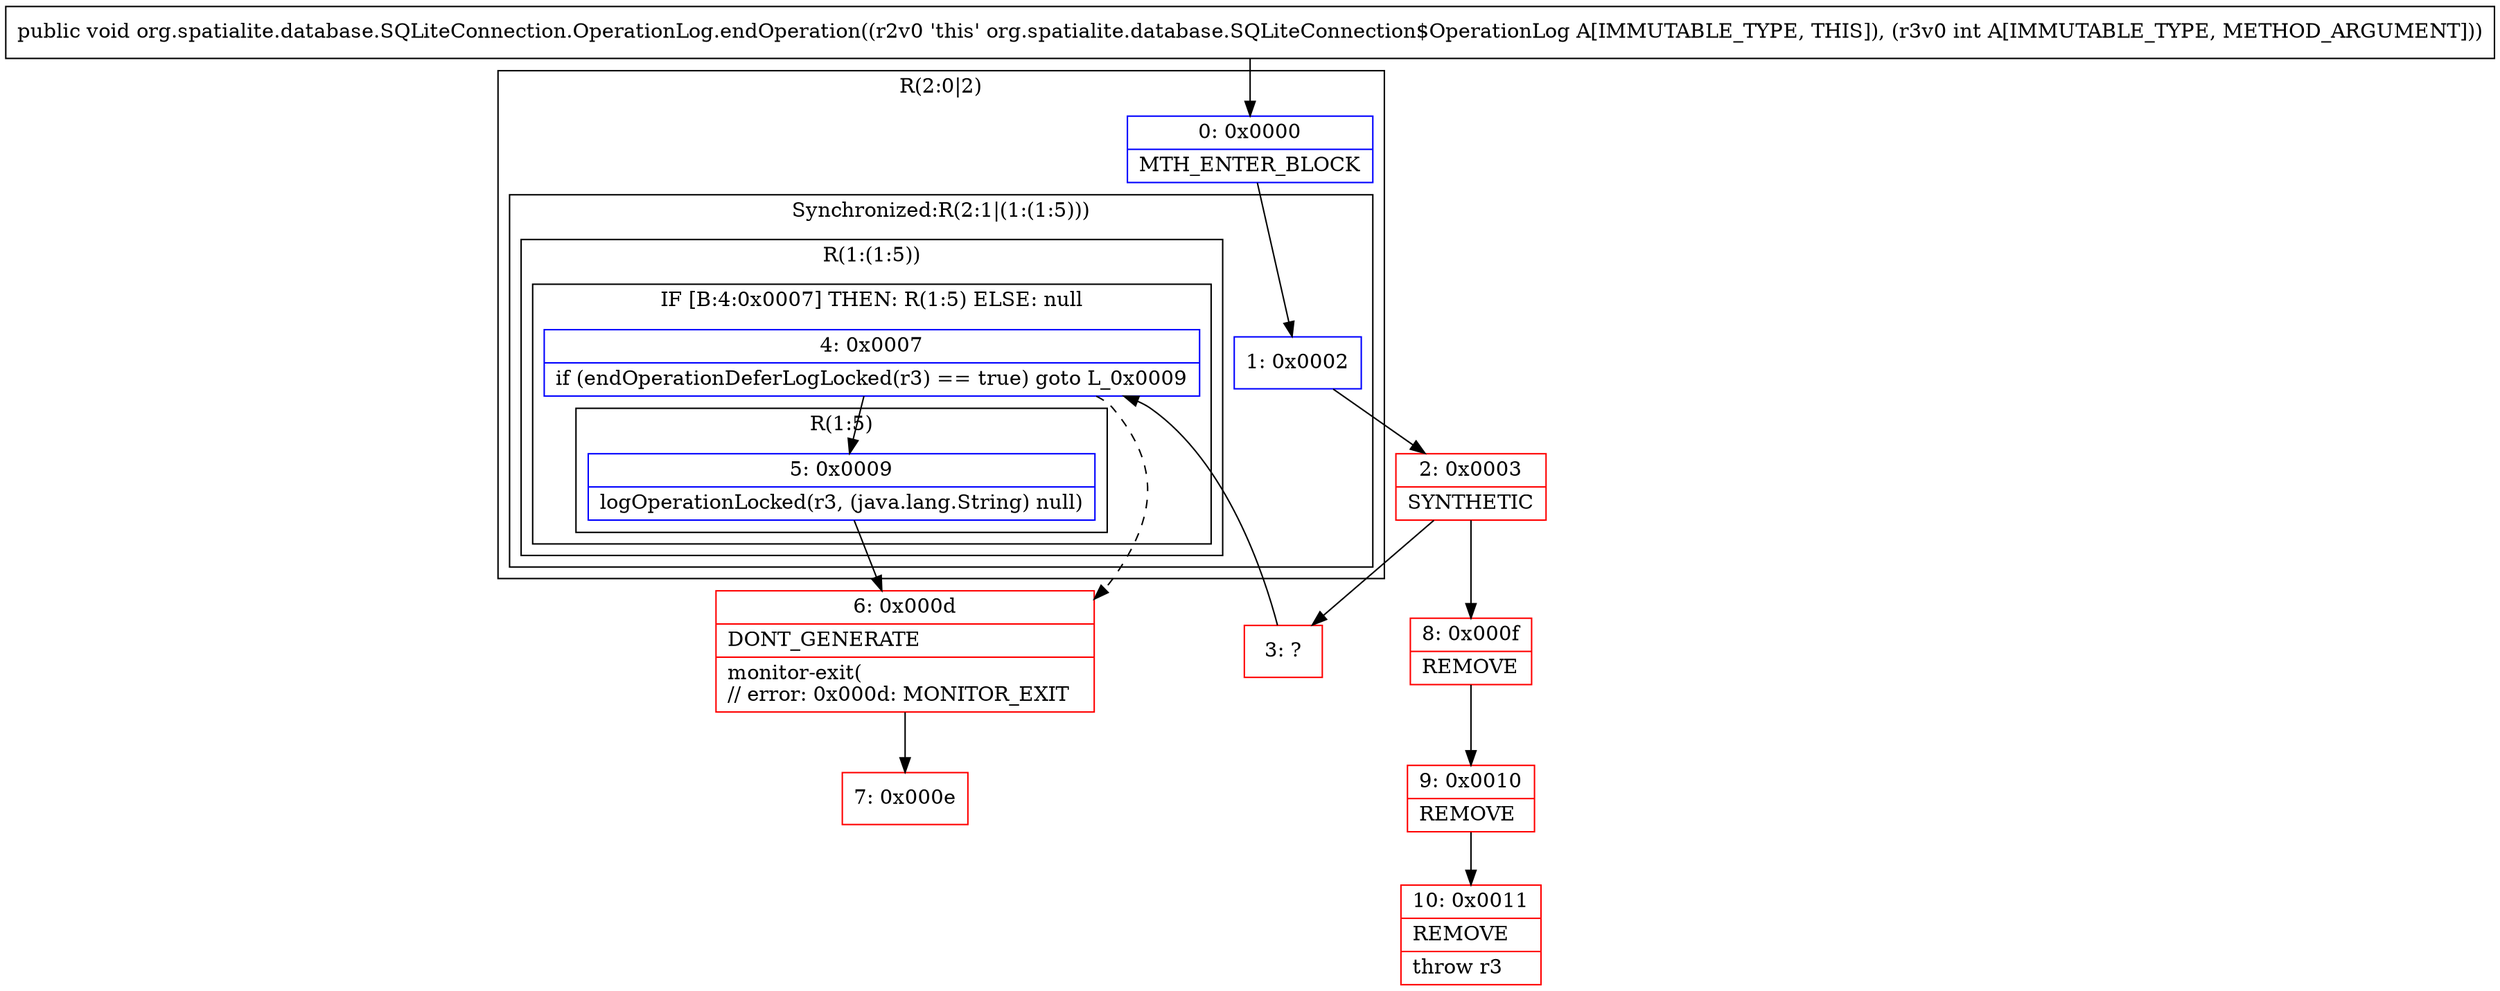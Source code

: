 digraph "CFG fororg.spatialite.database.SQLiteConnection.OperationLog.endOperation(I)V" {
subgraph cluster_Region_430059455 {
label = "R(2:0|2)";
node [shape=record,color=blue];
Node_0 [shape=record,label="{0\:\ 0x0000|MTH_ENTER_BLOCK\l}"];
subgraph cluster_SynchronizedRegion_1716543551 {
label = "Synchronized:R(2:1|(1:(1:5)))";
node [shape=record,color=blue];
Node_1 [shape=record,label="{1\:\ 0x0002}"];
subgraph cluster_Region_794868165 {
label = "R(1:(1:5))";
node [shape=record,color=blue];
subgraph cluster_IfRegion_1363392335 {
label = "IF [B:4:0x0007] THEN: R(1:5) ELSE: null";
node [shape=record,color=blue];
Node_4 [shape=record,label="{4\:\ 0x0007|if (endOperationDeferLogLocked(r3) == true) goto L_0x0009\l}"];
subgraph cluster_Region_1502913807 {
label = "R(1:5)";
node [shape=record,color=blue];
Node_5 [shape=record,label="{5\:\ 0x0009|logOperationLocked(r3, (java.lang.String) null)\l}"];
}
}
}
}
}
Node_2 [shape=record,color=red,label="{2\:\ 0x0003|SYNTHETIC\l}"];
Node_3 [shape=record,color=red,label="{3\:\ ?}"];
Node_6 [shape=record,color=red,label="{6\:\ 0x000d|DONT_GENERATE\l|monitor\-exit(\l\/\/ error: 0x000d: MONITOR_EXIT  \l}"];
Node_7 [shape=record,color=red,label="{7\:\ 0x000e}"];
Node_8 [shape=record,color=red,label="{8\:\ 0x000f|REMOVE\l}"];
Node_9 [shape=record,color=red,label="{9\:\ 0x0010|REMOVE\l}"];
Node_10 [shape=record,color=red,label="{10\:\ 0x0011|REMOVE\l|throw r3\l}"];
MethodNode[shape=record,label="{public void org.spatialite.database.SQLiteConnection.OperationLog.endOperation((r2v0 'this' org.spatialite.database.SQLiteConnection$OperationLog A[IMMUTABLE_TYPE, THIS]), (r3v0 int A[IMMUTABLE_TYPE, METHOD_ARGUMENT])) }"];
MethodNode -> Node_0;
Node_0 -> Node_1;
Node_1 -> Node_2;
Node_4 -> Node_5;
Node_4 -> Node_6[style=dashed];
Node_5 -> Node_6;
Node_2 -> Node_3;
Node_2 -> Node_8;
Node_3 -> Node_4;
Node_6 -> Node_7;
Node_8 -> Node_9;
Node_9 -> Node_10;
}

